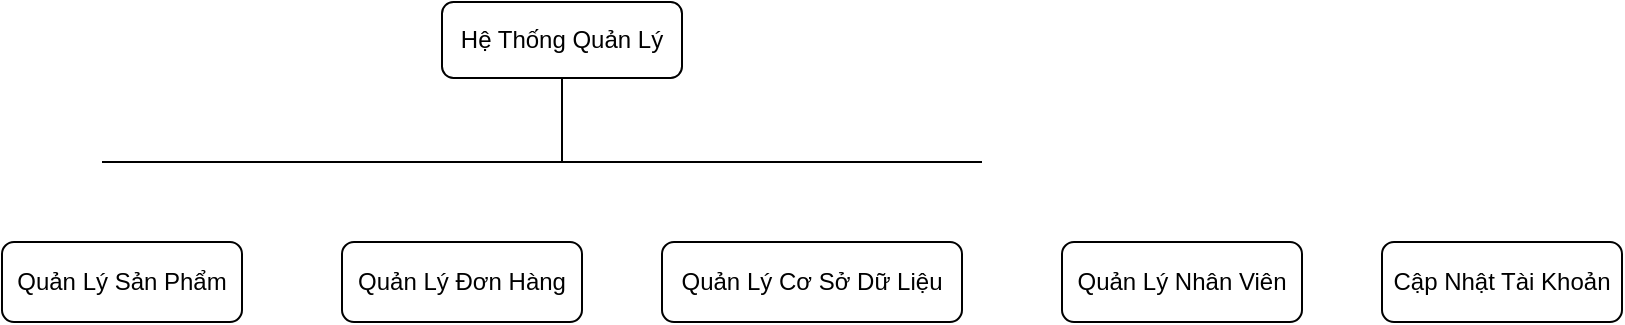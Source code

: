 <mxfile version="15.9.1" type="device"><diagram name="Page-1" id="97916047-d0de-89f5-080d-49f4d83e522f"><mxGraphModel dx="1038" dy="588" grid="1" gridSize="10" guides="1" tooltips="1" connect="1" arrows="1" fold="1" page="1" pageScale="1.5" pageWidth="1169" pageHeight="827" background="none" math="0" shadow="0"><root><mxCell id="0"/><mxCell id="1" parent="0"/><mxCell id="K4AEnk7BqLpjQezeX6qL-58" value="Hệ Thống Quản Lý" style="rounded=1;whiteSpace=wrap;html=1;" vertex="1" parent="1"><mxGeometry x="770" y="160" width="120" height="38" as="geometry"/></mxCell><mxCell id="K4AEnk7BqLpjQezeX6qL-61" value="" style="endArrow=none;html=1;rounded=0;entryX=0.5;entryY=1;entryDx=0;entryDy=0;" edge="1" parent="1" target="K4AEnk7BqLpjQezeX6qL-58"><mxGeometry width="50" height="50" relative="1" as="geometry"><mxPoint x="830" y="240" as="sourcePoint"/><mxPoint x="780" y="260" as="targetPoint"/></mxGeometry></mxCell><mxCell id="K4AEnk7BqLpjQezeX6qL-62" value="" style="endArrow=none;html=1;rounded=0;" edge="1" parent="1"><mxGeometry width="50" height="50" relative="1" as="geometry"><mxPoint x="600" y="240" as="sourcePoint"/><mxPoint x="1040" y="240" as="targetPoint"/></mxGeometry></mxCell><mxCell id="K4AEnk7BqLpjQezeX6qL-63" value="Quản Lý Sản Phẩm" style="rounded=1;whiteSpace=wrap;html=1;" vertex="1" parent="1"><mxGeometry x="550" y="280" width="120" height="40" as="geometry"/></mxCell><mxCell id="K4AEnk7BqLpjQezeX6qL-64" value="Quản Lý Đơn Hàng" style="rounded=1;whiteSpace=wrap;html=1;" vertex="1" parent="1"><mxGeometry x="720" y="280" width="120" height="40" as="geometry"/></mxCell><mxCell id="K4AEnk7BqLpjQezeX6qL-65" value="Quản Lý Cơ Sở Dữ Liệu" style="rounded=1;whiteSpace=wrap;html=1;" vertex="1" parent="1"><mxGeometry x="880" y="280" width="150" height="40" as="geometry"/></mxCell><mxCell id="K4AEnk7BqLpjQezeX6qL-66" value="Quản Lý Nhân Viên" style="rounded=1;whiteSpace=wrap;html=1;" vertex="1" parent="1"><mxGeometry x="1080" y="280" width="120" height="40" as="geometry"/></mxCell><mxCell id="K4AEnk7BqLpjQezeX6qL-67" value="Cập Nhật Tài Khoản" style="rounded=1;whiteSpace=wrap;html=1;" vertex="1" parent="1"><mxGeometry x="1240" y="280" width="120" height="40" as="geometry"/></mxCell></root></mxGraphModel></diagram></mxfile>